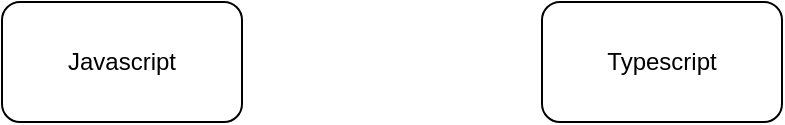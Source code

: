 <mxfile>
    <diagram id="avirqMlYpT8xjFBDfjnC" name="Page-1">
        <mxGraphModel dx="563" dy="456" grid="1" gridSize="10" guides="1" tooltips="1" connect="1" arrows="1" fold="1" page="1" pageScale="1" pageWidth="850" pageHeight="1100" math="0" shadow="0">
            <root>
                <mxCell id="0"/>
                <mxCell id="1" parent="0"/>
                <mxCell id="2" value="Javascript" style="rounded=1;whiteSpace=wrap;html=1;" vertex="1" parent="1">
                    <mxGeometry x="70" y="90" width="120" height="60" as="geometry"/>
                </mxCell>
                <mxCell id="3" value="Typescript" style="rounded=1;whiteSpace=wrap;html=1;" vertex="1" parent="1">
                    <mxGeometry x="340" y="90" width="120" height="60" as="geometry"/>
                </mxCell>
            </root>
        </mxGraphModel>
    </diagram>
</mxfile>